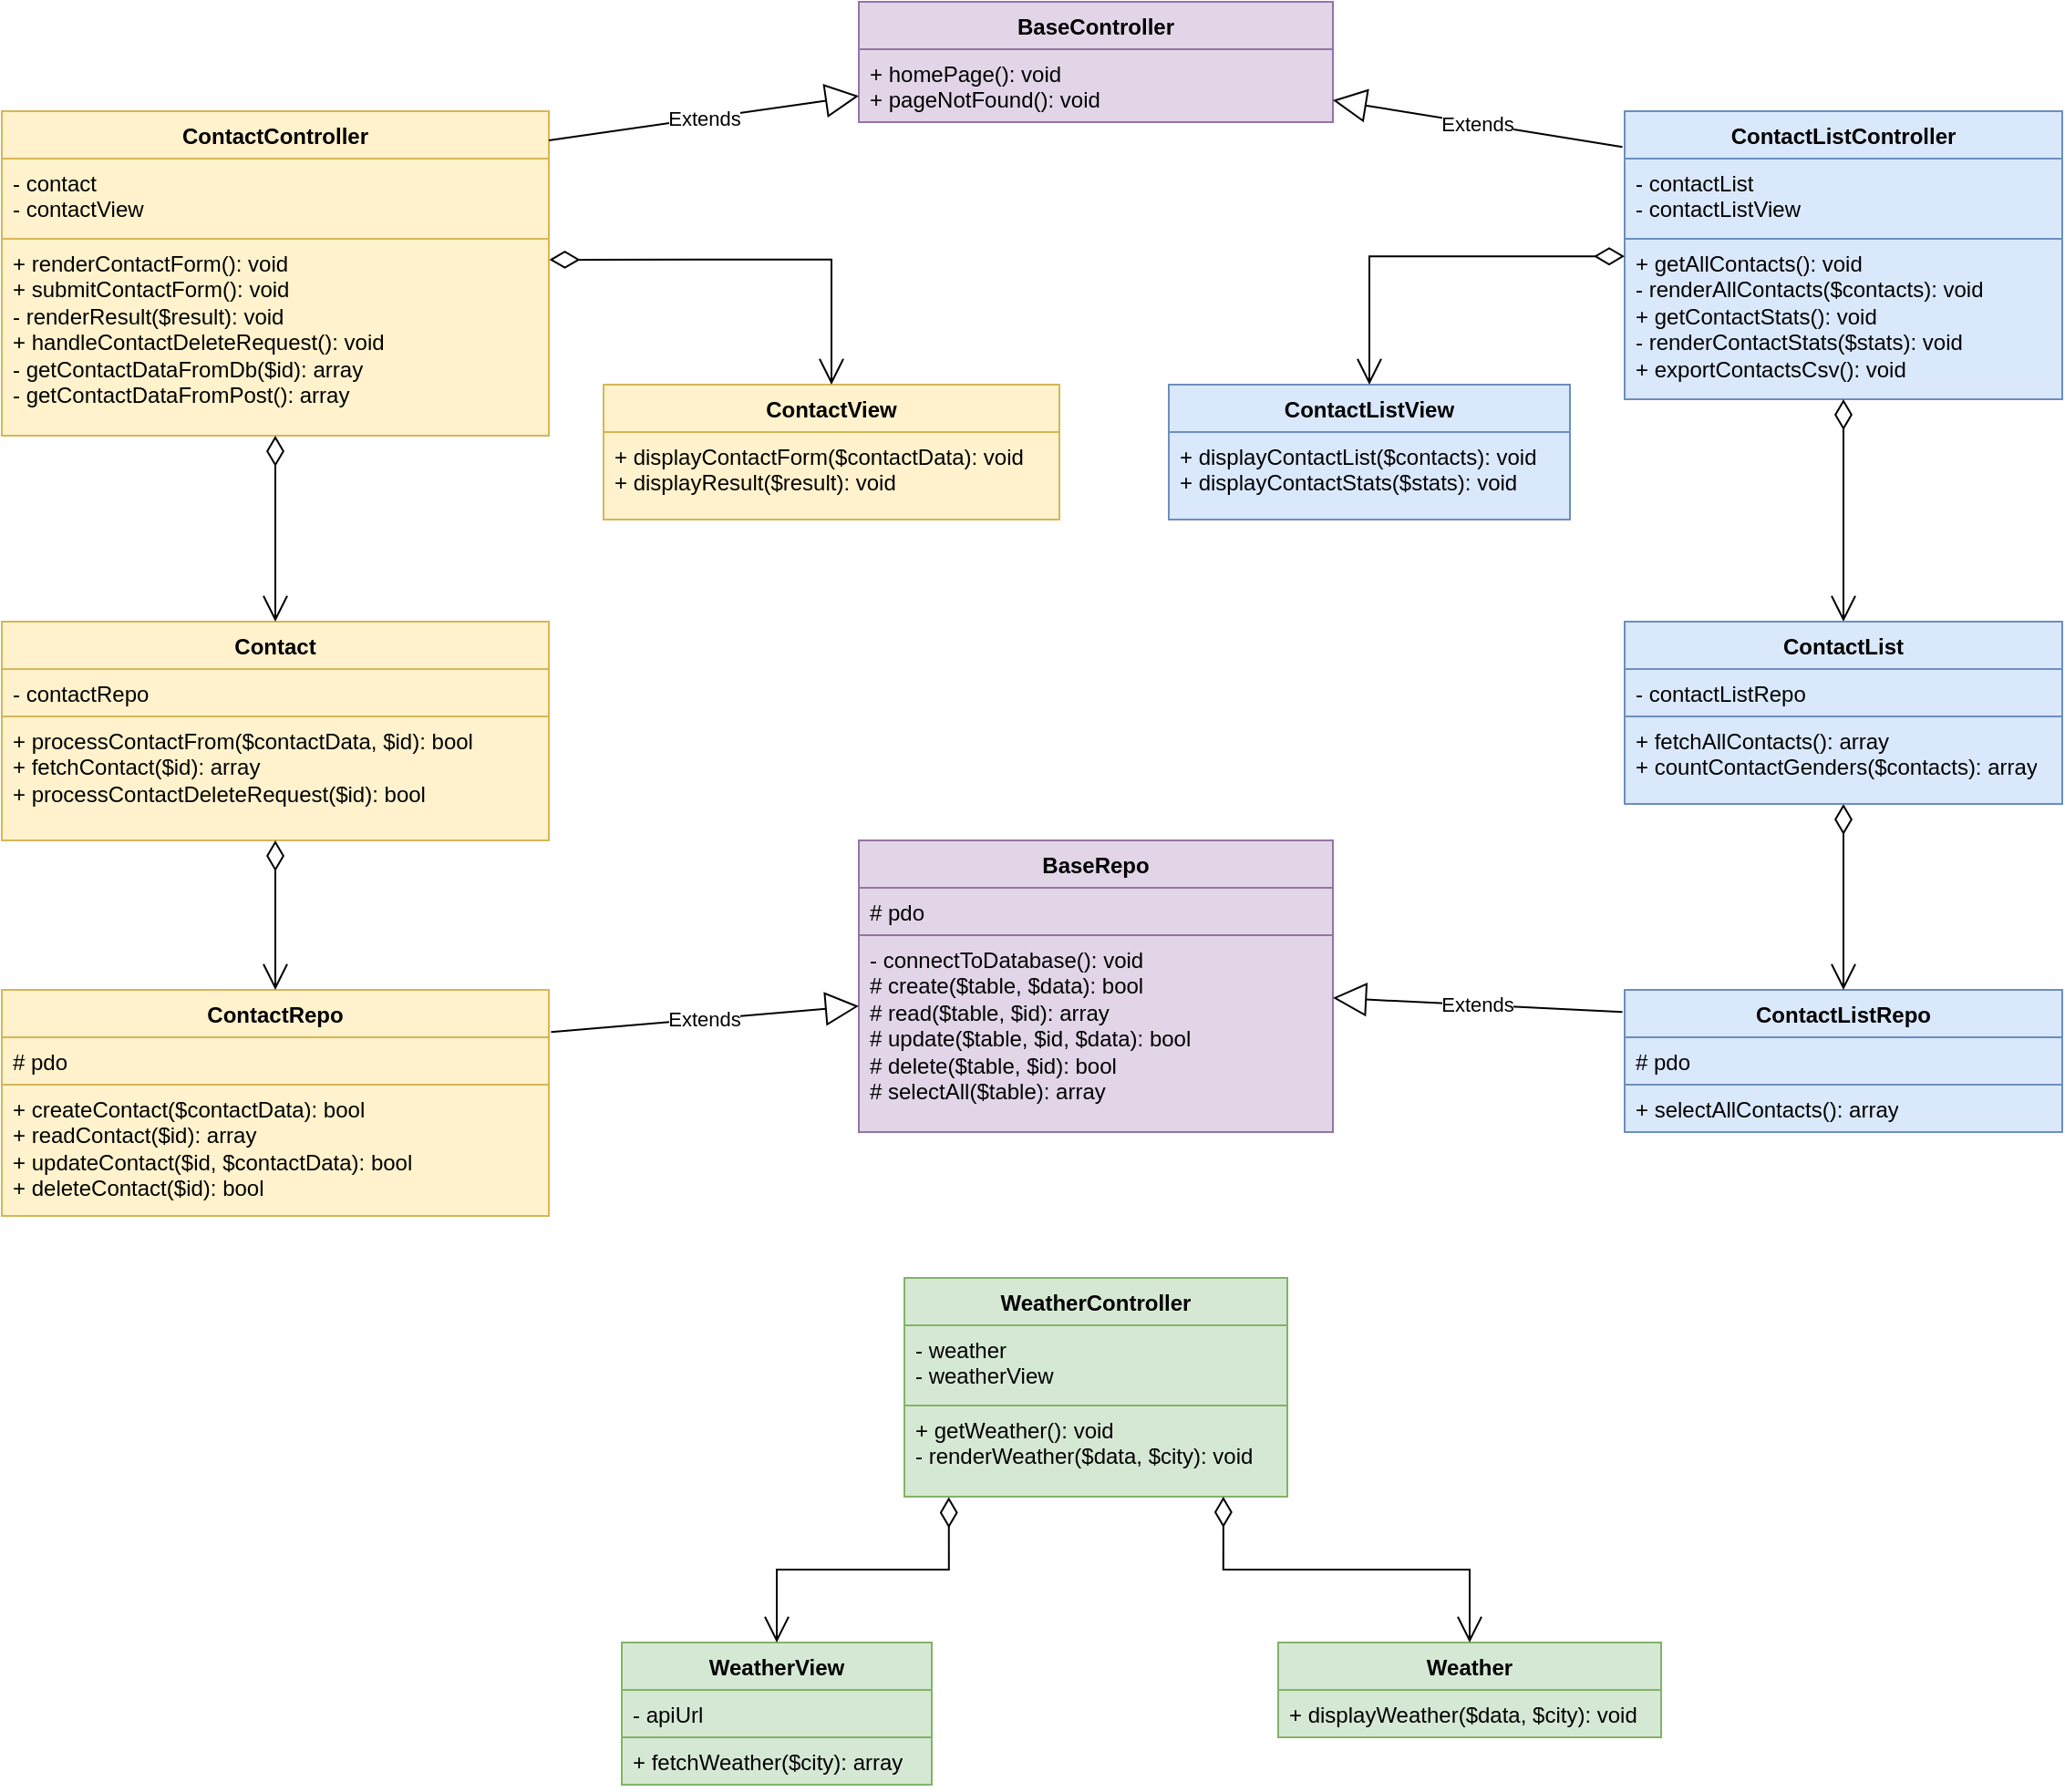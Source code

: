 <mxfile version="24.7.5">
  <diagram id="C5RBs43oDa-KdzZeNtuy" name="Page-1">
    <mxGraphModel dx="1038" dy="623" grid="1" gridSize="10" guides="1" tooltips="1" connect="1" arrows="1" fold="1" page="1" pageScale="1" pageWidth="1400" pageHeight="2000" math="0" shadow="0">
      <root>
        <mxCell id="WIyWlLk6GJQsqaUBKTNV-0" />
        <mxCell id="WIyWlLk6GJQsqaUBKTNV-1" parent="WIyWlLk6GJQsqaUBKTNV-0" />
        <mxCell id="tFIMrw9xUKh2zcq4Kfw1-0" value="BaseController" style="swimlane;fontStyle=1;align=center;verticalAlign=top;childLayout=stackLayout;horizontal=1;startSize=26;horizontalStack=0;resizeParent=1;resizeParentMax=0;resizeLast=0;collapsible=1;marginBottom=0;whiteSpace=wrap;html=1;fillColor=#e1d5e7;strokeColor=#9673a6;" parent="WIyWlLk6GJQsqaUBKTNV-1" vertex="1">
          <mxGeometry x="490" y="60" width="260" height="66" as="geometry" />
        </mxCell>
        <mxCell id="tFIMrw9xUKh2zcq4Kfw1-3" value="+ homePage(): void&lt;div&gt;+ pageNotFound(): void&lt;br&gt;&lt;/div&gt;" style="text;strokeColor=#9673a6;fillColor=#e1d5e7;align=left;verticalAlign=top;spacingLeft=4;spacingRight=4;overflow=hidden;rotatable=0;points=[[0,0.5],[1,0.5]];portConstraint=eastwest;whiteSpace=wrap;html=1;" parent="tFIMrw9xUKh2zcq4Kfw1-0" vertex="1">
          <mxGeometry y="26" width="260" height="40" as="geometry" />
        </mxCell>
        <mxCell id="tFIMrw9xUKh2zcq4Kfw1-4" value="BaseRepo" style="swimlane;fontStyle=1;align=center;verticalAlign=top;childLayout=stackLayout;horizontal=1;startSize=26;horizontalStack=0;resizeParent=1;resizeParentMax=0;resizeLast=0;collapsible=1;marginBottom=0;whiteSpace=wrap;html=1;fillColor=#e1d5e7;strokeColor=#9673a6;" parent="WIyWlLk6GJQsqaUBKTNV-1" vertex="1">
          <mxGeometry x="490" y="520" width="260" height="160" as="geometry" />
        </mxCell>
        <mxCell id="tFIMrw9xUKh2zcq4Kfw1-5" value="# pdo" style="text;strokeColor=#9673a6;fillColor=#e1d5e7;align=left;verticalAlign=top;spacingLeft=4;spacingRight=4;overflow=hidden;rotatable=0;points=[[0,0.5],[1,0.5]];portConstraint=eastwest;whiteSpace=wrap;html=1;" parent="tFIMrw9xUKh2zcq4Kfw1-4" vertex="1">
          <mxGeometry y="26" width="260" height="26" as="geometry" />
        </mxCell>
        <mxCell id="tFIMrw9xUKh2zcq4Kfw1-7" value="- connectToDatabase(): void&lt;div&gt;# create($table, $data): bool&lt;/div&gt;&lt;div&gt;# read($table, $id): array&lt;/div&gt;&lt;div&gt;# update($table, $id, $data): bool&lt;/div&gt;&lt;div&gt;# delete($table, $id): bool&lt;/div&gt;&lt;div&gt;# selectAll($table): array&lt;/div&gt;&lt;div&gt;&lt;br&gt;&lt;/div&gt;" style="text;strokeColor=#9673a6;fillColor=#e1d5e7;align=left;verticalAlign=top;spacingLeft=4;spacingRight=4;overflow=hidden;rotatable=0;points=[[0,0.5],[1,0.5]];portConstraint=eastwest;whiteSpace=wrap;html=1;" parent="tFIMrw9xUKh2zcq4Kfw1-4" vertex="1">
          <mxGeometry y="52" width="260" height="108" as="geometry" />
        </mxCell>
        <mxCell id="tFIMrw9xUKh2zcq4Kfw1-13" value="ContactController" style="swimlane;fontStyle=1;align=center;verticalAlign=top;childLayout=stackLayout;horizontal=1;startSize=26;horizontalStack=0;resizeParent=1;resizeParentMax=0;resizeLast=0;collapsible=1;marginBottom=0;whiteSpace=wrap;html=1;fillColor=#fff2cc;strokeColor=#d6b656;" parent="WIyWlLk6GJQsqaUBKTNV-1" vertex="1">
          <mxGeometry x="20" y="120" width="300" height="178" as="geometry" />
        </mxCell>
        <mxCell id="tFIMrw9xUKh2zcq4Kfw1-14" value="- contact&lt;div&gt;- contactView&lt;/div&gt;" style="text;strokeColor=#d6b656;fillColor=#fff2cc;align=left;verticalAlign=top;spacingLeft=4;spacingRight=4;overflow=hidden;rotatable=0;points=[[0,0.5],[1,0.5]];portConstraint=eastwest;whiteSpace=wrap;html=1;" parent="tFIMrw9xUKh2zcq4Kfw1-13" vertex="1">
          <mxGeometry y="26" width="300" height="44" as="geometry" />
        </mxCell>
        <mxCell id="tFIMrw9xUKh2zcq4Kfw1-16" value="+ renderContactForm(): void&lt;div&gt;+ submitContactForm(): void&lt;/div&gt;&lt;div&gt;- renderResult($result): void&lt;/div&gt;&lt;div&gt;+ handleContactDeleteRequest(): void&lt;/div&gt;&lt;div&gt;- getContactDataFromDb($id): array&lt;/div&gt;&lt;div&gt;- getContactDataFromPost(): array&lt;/div&gt;" style="text;strokeColor=#d6b656;fillColor=#fff2cc;align=left;verticalAlign=top;spacingLeft=4;spacingRight=4;overflow=hidden;rotatable=0;points=[[0,0.5],[1,0.5]];portConstraint=eastwest;whiteSpace=wrap;html=1;" parent="tFIMrw9xUKh2zcq4Kfw1-13" vertex="1">
          <mxGeometry y="70" width="300" height="108" as="geometry" />
        </mxCell>
        <mxCell id="tFIMrw9xUKh2zcq4Kfw1-17" value="Contact" style="swimlane;fontStyle=1;align=center;verticalAlign=top;childLayout=stackLayout;horizontal=1;startSize=26;horizontalStack=0;resizeParent=1;resizeParentMax=0;resizeLast=0;collapsible=1;marginBottom=0;whiteSpace=wrap;html=1;fillColor=#fff2cc;strokeColor=#d6b656;" parent="WIyWlLk6GJQsqaUBKTNV-1" vertex="1">
          <mxGeometry x="20" y="400" width="300" height="120" as="geometry" />
        </mxCell>
        <mxCell id="tFIMrw9xUKh2zcq4Kfw1-18" value="- contactRepo" style="text;strokeColor=#d6b656;fillColor=#fff2cc;align=left;verticalAlign=top;spacingLeft=4;spacingRight=4;overflow=hidden;rotatable=0;points=[[0,0.5],[1,0.5]];portConstraint=eastwest;whiteSpace=wrap;html=1;" parent="tFIMrw9xUKh2zcq4Kfw1-17" vertex="1">
          <mxGeometry y="26" width="300" height="26" as="geometry" />
        </mxCell>
        <mxCell id="tFIMrw9xUKh2zcq4Kfw1-20" value="+ processContactFrom($contactData, $id): bool&lt;div&gt;+ fetchContact($id): array&lt;/div&gt;&lt;div&gt;+ processContactDeleteRequest($id): bool&lt;/div&gt;" style="text;strokeColor=#d6b656;fillColor=#fff2cc;align=left;verticalAlign=top;spacingLeft=4;spacingRight=4;overflow=hidden;rotatable=0;points=[[0,0.5],[1,0.5]];portConstraint=eastwest;whiteSpace=wrap;html=1;" parent="tFIMrw9xUKh2zcq4Kfw1-17" vertex="1">
          <mxGeometry y="52" width="300" height="68" as="geometry" />
        </mxCell>
        <mxCell id="tFIMrw9xUKh2zcq4Kfw1-21" value="ContactRepo" style="swimlane;fontStyle=1;align=center;verticalAlign=top;childLayout=stackLayout;horizontal=1;startSize=26;horizontalStack=0;resizeParent=1;resizeParentMax=0;resizeLast=0;collapsible=1;marginBottom=0;whiteSpace=wrap;html=1;fillColor=#fff2cc;strokeColor=#d6b656;" parent="WIyWlLk6GJQsqaUBKTNV-1" vertex="1">
          <mxGeometry x="20" y="602" width="300" height="124" as="geometry" />
        </mxCell>
        <mxCell id="tFIMrw9xUKh2zcq4Kfw1-22" value="# pdo" style="text;strokeColor=#d6b656;fillColor=#fff2cc;align=left;verticalAlign=top;spacingLeft=4;spacingRight=4;overflow=hidden;rotatable=0;points=[[0,0.5],[1,0.5]];portConstraint=eastwest;whiteSpace=wrap;html=1;" parent="tFIMrw9xUKh2zcq4Kfw1-21" vertex="1">
          <mxGeometry y="26" width="300" height="26" as="geometry" />
        </mxCell>
        <mxCell id="tFIMrw9xUKh2zcq4Kfw1-24" value="+ createContact($contactData): bool&lt;div&gt;+ readContact($id): array&lt;/div&gt;&lt;div&gt;+ updateContact($id, $contactData): bool&lt;/div&gt;&lt;div&gt;+ deleteContact($id): bool&lt;/div&gt;" style="text;strokeColor=#d6b656;fillColor=#fff2cc;align=left;verticalAlign=top;spacingLeft=4;spacingRight=4;overflow=hidden;rotatable=0;points=[[0,0.5],[1,0.5]];portConstraint=eastwest;whiteSpace=wrap;html=1;" parent="tFIMrw9xUKh2zcq4Kfw1-21" vertex="1">
          <mxGeometry y="52" width="300" height="72" as="geometry" />
        </mxCell>
        <mxCell id="tFIMrw9xUKh2zcq4Kfw1-25" value="ContactView" style="swimlane;fontStyle=1;align=center;verticalAlign=top;childLayout=stackLayout;horizontal=1;startSize=26;horizontalStack=0;resizeParent=1;resizeParentMax=0;resizeLast=0;collapsible=1;marginBottom=0;whiteSpace=wrap;html=1;fillColor=#fff2cc;strokeColor=#d6b656;" parent="WIyWlLk6GJQsqaUBKTNV-1" vertex="1">
          <mxGeometry x="350" y="270" width="250" height="74" as="geometry" />
        </mxCell>
        <mxCell id="tFIMrw9xUKh2zcq4Kfw1-28" value="+ displayContactForm($contactData): void&lt;div&gt;+ displayResult($result): void&lt;/div&gt;" style="text;strokeColor=#d6b656;fillColor=#fff2cc;align=left;verticalAlign=top;spacingLeft=4;spacingRight=4;overflow=hidden;rotatable=0;points=[[0,0.5],[1,0.5]];portConstraint=eastwest;whiteSpace=wrap;html=1;" parent="tFIMrw9xUKh2zcq4Kfw1-25" vertex="1">
          <mxGeometry y="26" width="250" height="48" as="geometry" />
        </mxCell>
        <mxCell id="tFIMrw9xUKh2zcq4Kfw1-30" value="ContactListController" style="swimlane;fontStyle=1;align=center;verticalAlign=top;childLayout=stackLayout;horizontal=1;startSize=26;horizontalStack=0;resizeParent=1;resizeParentMax=0;resizeLast=0;collapsible=1;marginBottom=0;whiteSpace=wrap;html=1;fillColor=#dae8fc;strokeColor=#6c8ebf;" parent="WIyWlLk6GJQsqaUBKTNV-1" vertex="1">
          <mxGeometry x="910" y="120" width="240" height="158" as="geometry">
            <mxRectangle x="740" y="193" width="150" height="30" as="alternateBounds" />
          </mxGeometry>
        </mxCell>
        <mxCell id="tFIMrw9xUKh2zcq4Kfw1-31" value="- contactList&lt;div&gt;- contactListView&lt;/div&gt;" style="text;strokeColor=#6c8ebf;fillColor=#dae8fc;align=left;verticalAlign=top;spacingLeft=4;spacingRight=4;overflow=hidden;rotatable=0;points=[[0,0.5],[1,0.5]];portConstraint=eastwest;whiteSpace=wrap;html=1;" parent="tFIMrw9xUKh2zcq4Kfw1-30" vertex="1">
          <mxGeometry y="26" width="240" height="44" as="geometry" />
        </mxCell>
        <mxCell id="tFIMrw9xUKh2zcq4Kfw1-33" value="+ getAllContacts(): void&lt;div&gt;- renderAllContacts($contacts): void&lt;/div&gt;&lt;div&gt;+ getContactStats(): void&lt;/div&gt;&lt;div&gt;- renderContactStats($stats): void&lt;/div&gt;&lt;div&gt;+ exportContactsCsv(): void&lt;/div&gt;" style="text;strokeColor=#6c8ebf;fillColor=#dae8fc;align=left;verticalAlign=top;spacingLeft=4;spacingRight=4;overflow=hidden;rotatable=0;points=[[0,0.5],[1,0.5]];portConstraint=eastwest;whiteSpace=wrap;html=1;" parent="tFIMrw9xUKh2zcq4Kfw1-30" vertex="1">
          <mxGeometry y="70" width="240" height="88" as="geometry" />
        </mxCell>
        <mxCell id="tFIMrw9xUKh2zcq4Kfw1-38" value="ContactListRepo" style="swimlane;fontStyle=1;align=center;verticalAlign=top;childLayout=stackLayout;horizontal=1;startSize=26;horizontalStack=0;resizeParent=1;resizeParentMax=0;resizeLast=0;collapsible=1;marginBottom=0;whiteSpace=wrap;html=1;fillColor=#dae8fc;strokeColor=#6c8ebf;" parent="WIyWlLk6GJQsqaUBKTNV-1" vertex="1">
          <mxGeometry x="910" y="602" width="240" height="78" as="geometry" />
        </mxCell>
        <mxCell id="tFIMrw9xUKh2zcq4Kfw1-39" value="# pdo" style="text;strokeColor=#6c8ebf;fillColor=#dae8fc;align=left;verticalAlign=top;spacingLeft=4;spacingRight=4;overflow=hidden;rotatable=0;points=[[0,0.5],[1,0.5]];portConstraint=eastwest;whiteSpace=wrap;html=1;" parent="tFIMrw9xUKh2zcq4Kfw1-38" vertex="1">
          <mxGeometry y="26" width="240" height="26" as="geometry" />
        </mxCell>
        <mxCell id="tFIMrw9xUKh2zcq4Kfw1-41" value="+ selectAllContacts(): array" style="text;strokeColor=#6c8ebf;fillColor=#dae8fc;align=left;verticalAlign=top;spacingLeft=4;spacingRight=4;overflow=hidden;rotatable=0;points=[[0,0.5],[1,0.5]];portConstraint=eastwest;whiteSpace=wrap;html=1;" parent="tFIMrw9xUKh2zcq4Kfw1-38" vertex="1">
          <mxGeometry y="52" width="240" height="26" as="geometry" />
        </mxCell>
        <mxCell id="tFIMrw9xUKh2zcq4Kfw1-46" value="Extends" style="endArrow=block;endSize=16;endFill=0;html=1;rounded=0;" parent="WIyWlLk6GJQsqaUBKTNV-1" target="tFIMrw9xUKh2zcq4Kfw1-0" edge="1">
          <mxGeometry width="160" relative="1" as="geometry">
            <mxPoint x="320" y="136" as="sourcePoint" />
            <mxPoint x="440" y="112" as="targetPoint" />
          </mxGeometry>
        </mxCell>
        <mxCell id="tFIMrw9xUKh2zcq4Kfw1-47" value="Extends" style="endArrow=block;endSize=16;endFill=0;html=1;rounded=0;exitX=-0.005;exitY=0.124;exitDx=0;exitDy=0;exitPerimeter=0;" parent="WIyWlLk6GJQsqaUBKTNV-1" source="tFIMrw9xUKh2zcq4Kfw1-30" target="tFIMrw9xUKh2zcq4Kfw1-0" edge="1">
          <mxGeometry width="160" relative="1" as="geometry">
            <mxPoint x="420" y="510" as="sourcePoint" />
            <mxPoint x="360" y="120" as="targetPoint" />
          </mxGeometry>
        </mxCell>
        <mxCell id="tFIMrw9xUKh2zcq4Kfw1-50" value="" style="endArrow=open;html=1;endSize=12;startArrow=diamondThin;startSize=14;startFill=0;edgeStyle=orthogonalEdgeStyle;align=left;verticalAlign=bottom;rounded=0;" parent="WIyWlLk6GJQsqaUBKTNV-1" source="tFIMrw9xUKh2zcq4Kfw1-30" target="tFIMrw9xUKh2zcq4Kfw1-34" edge="1">
          <mxGeometry x="-1" y="3" relative="1" as="geometry">
            <mxPoint x="230" y="320" as="sourcePoint" />
            <mxPoint x="160" y="380" as="targetPoint" />
            <Array as="points" />
          </mxGeometry>
        </mxCell>
        <mxCell id="tFIMrw9xUKh2zcq4Kfw1-51" value="" style="endArrow=open;html=1;endSize=12;startArrow=diamondThin;startSize=14;startFill=0;edgeStyle=orthogonalEdgeStyle;align=left;verticalAlign=bottom;rounded=0;exitX=0.5;exitY=1;exitDx=0;exitDy=0;entryX=0.5;entryY=0;entryDx=0;entryDy=0;" parent="WIyWlLk6GJQsqaUBKTNV-1" source="tFIMrw9xUKh2zcq4Kfw1-13" target="tFIMrw9xUKh2zcq4Kfw1-17" edge="1">
          <mxGeometry x="-1" y="3" relative="1" as="geometry">
            <mxPoint x="420" y="380" as="sourcePoint" />
            <mxPoint x="580" y="380" as="targetPoint" />
          </mxGeometry>
        </mxCell>
        <mxCell id="tFIMrw9xUKh2zcq4Kfw1-52" value="" style="endArrow=open;html=1;endSize=12;startArrow=diamondThin;startSize=14;startFill=0;edgeStyle=orthogonalEdgeStyle;align=left;verticalAlign=bottom;rounded=0;entryX=0.5;entryY=0;entryDx=0;entryDy=0;" parent="WIyWlLk6GJQsqaUBKTNV-1" source="tFIMrw9xUKh2zcq4Kfw1-34" target="tFIMrw9xUKh2zcq4Kfw1-38" edge="1">
          <mxGeometry x="-1" y="3" relative="1" as="geometry">
            <mxPoint x="420" y="510" as="sourcePoint" />
            <mxPoint x="580" y="510" as="targetPoint" />
          </mxGeometry>
        </mxCell>
        <mxCell id="tFIMrw9xUKh2zcq4Kfw1-53" value="" style="endArrow=open;html=1;endSize=12;startArrow=diamondThin;startSize=14;startFill=0;edgeStyle=orthogonalEdgeStyle;align=left;verticalAlign=bottom;rounded=0;" parent="WIyWlLk6GJQsqaUBKTNV-1" source="tFIMrw9xUKh2zcq4Kfw1-17" target="tFIMrw9xUKh2zcq4Kfw1-21" edge="1">
          <mxGeometry x="-1" y="3" relative="1" as="geometry">
            <mxPoint x="420" y="510" as="sourcePoint" />
            <mxPoint x="580" y="510" as="targetPoint" />
          </mxGeometry>
        </mxCell>
        <mxCell id="tFIMrw9xUKh2zcq4Kfw1-54" value="Extends" style="endArrow=block;endSize=16;endFill=0;html=1;rounded=0;exitX=-0.005;exitY=0.156;exitDx=0;exitDy=0;exitPerimeter=0;" parent="WIyWlLk6GJQsqaUBKTNV-1" source="tFIMrw9xUKh2zcq4Kfw1-38" target="tFIMrw9xUKh2zcq4Kfw1-4" edge="1">
          <mxGeometry width="160" relative="1" as="geometry">
            <mxPoint x="160" y="670" as="sourcePoint" />
            <mxPoint x="580" y="510" as="targetPoint" />
          </mxGeometry>
        </mxCell>
        <mxCell id="tFIMrw9xUKh2zcq4Kfw1-55" value="Extends" style="endArrow=block;endSize=16;endFill=0;html=1;rounded=0;exitX=1.004;exitY=0.186;exitDx=0;exitDy=0;exitPerimeter=0;" parent="WIyWlLk6GJQsqaUBKTNV-1" source="tFIMrw9xUKh2zcq4Kfw1-21" target="tFIMrw9xUKh2zcq4Kfw1-4" edge="1">
          <mxGeometry width="160" relative="1" as="geometry">
            <mxPoint x="420" y="510" as="sourcePoint" />
            <mxPoint x="580" y="510" as="targetPoint" />
          </mxGeometry>
        </mxCell>
        <mxCell id="tFIMrw9xUKh2zcq4Kfw1-34" value="ContactList" style="swimlane;fontStyle=1;align=center;verticalAlign=top;childLayout=stackLayout;horizontal=1;startSize=26;horizontalStack=0;resizeParent=1;resizeParentMax=0;resizeLast=0;collapsible=1;marginBottom=0;whiteSpace=wrap;html=1;fillColor=#dae8fc;strokeColor=#6c8ebf;" parent="WIyWlLk6GJQsqaUBKTNV-1" vertex="1">
          <mxGeometry x="910" y="400" width="240" height="100" as="geometry" />
        </mxCell>
        <mxCell id="tFIMrw9xUKh2zcq4Kfw1-35" value="- contactListRepo" style="text;strokeColor=#6c8ebf;fillColor=#dae8fc;align=left;verticalAlign=top;spacingLeft=4;spacingRight=4;overflow=hidden;rotatable=0;points=[[0,0.5],[1,0.5]];portConstraint=eastwest;whiteSpace=wrap;html=1;" parent="tFIMrw9xUKh2zcq4Kfw1-34" vertex="1">
          <mxGeometry y="26" width="240" height="26" as="geometry" />
        </mxCell>
        <mxCell id="tFIMrw9xUKh2zcq4Kfw1-37" value="+ fetchAllContacts(): array&lt;div&gt;+ countContactGenders($contacts): array&lt;/div&gt;" style="text;strokeColor=#6c8ebf;fillColor=#dae8fc;align=left;verticalAlign=top;spacingLeft=4;spacingRight=4;overflow=hidden;rotatable=0;points=[[0,0.5],[1,0.5]];portConstraint=eastwest;whiteSpace=wrap;html=1;" parent="tFIMrw9xUKh2zcq4Kfw1-34" vertex="1">
          <mxGeometry y="52" width="240" height="48" as="geometry" />
        </mxCell>
        <mxCell id="tFIMrw9xUKh2zcq4Kfw1-42" value="ContactListView" style="swimlane;fontStyle=1;align=center;verticalAlign=top;childLayout=stackLayout;horizontal=1;startSize=26;horizontalStack=0;resizeParent=1;resizeParentMax=0;resizeLast=0;collapsible=1;marginBottom=0;whiteSpace=wrap;html=1;fillColor=#dae8fc;strokeColor=#6c8ebf;" parent="WIyWlLk6GJQsqaUBKTNV-1" vertex="1">
          <mxGeometry x="660" y="270" width="220" height="74" as="geometry" />
        </mxCell>
        <mxCell id="tFIMrw9xUKh2zcq4Kfw1-45" value="+ displayContactList($contacts): void&lt;div&gt;+ displayContactStats($stats): void&lt;/div&gt;" style="text;strokeColor=#6c8ebf;fillColor=#dae8fc;align=left;verticalAlign=top;spacingLeft=4;spacingRight=4;overflow=hidden;rotatable=0;points=[[0,0.5],[1,0.5]];portConstraint=eastwest;whiteSpace=wrap;html=1;" parent="tFIMrw9xUKh2zcq4Kfw1-42" vertex="1">
          <mxGeometry y="26" width="220" height="48" as="geometry" />
        </mxCell>
        <mxCell id="BIKRHAEgS_KkoJdKM_LC-7" value="" style="endArrow=open;html=1;endSize=12;startArrow=diamondThin;startSize=14;startFill=0;edgeStyle=orthogonalEdgeStyle;align=left;verticalAlign=bottom;rounded=0;exitX=1.001;exitY=0.106;exitDx=0;exitDy=0;exitPerimeter=0;entryX=0.5;entryY=0;entryDx=0;entryDy=0;" parent="WIyWlLk6GJQsqaUBKTNV-1" source="tFIMrw9xUKh2zcq4Kfw1-16" target="tFIMrw9xUKh2zcq4Kfw1-25" edge="1">
          <mxGeometry x="-1" y="3" relative="1" as="geometry">
            <mxPoint x="500" y="390" as="sourcePoint" />
            <mxPoint x="660" y="390" as="targetPoint" />
          </mxGeometry>
        </mxCell>
        <mxCell id="BIKRHAEgS_KkoJdKM_LC-8" value="" style="endArrow=open;html=1;endSize=12;startArrow=diamondThin;startSize=14;startFill=0;edgeStyle=orthogonalEdgeStyle;align=left;verticalAlign=bottom;rounded=0;entryX=0.5;entryY=0;entryDx=0;entryDy=0;exitX=0;exitY=0.109;exitDx=0;exitDy=0;exitPerimeter=0;" parent="WIyWlLk6GJQsqaUBKTNV-1" source="tFIMrw9xUKh2zcq4Kfw1-33" target="tFIMrw9xUKh2zcq4Kfw1-42" edge="1">
          <mxGeometry x="-1" y="3" relative="1" as="geometry">
            <mxPoint x="890" y="200" as="sourcePoint" />
            <mxPoint x="660" y="390" as="targetPoint" />
          </mxGeometry>
        </mxCell>
        <mxCell id="BIKRHAEgS_KkoJdKM_LC-9" value="WeatherController" style="swimlane;fontStyle=1;align=center;verticalAlign=top;childLayout=stackLayout;horizontal=1;startSize=26;horizontalStack=0;resizeParent=1;resizeParentMax=0;resizeLast=0;collapsible=1;marginBottom=0;whiteSpace=wrap;html=1;fillColor=#d5e8d4;strokeColor=#82b366;" parent="WIyWlLk6GJQsqaUBKTNV-1" vertex="1">
          <mxGeometry x="515" y="760" width="210" height="120" as="geometry" />
        </mxCell>
        <mxCell id="BIKRHAEgS_KkoJdKM_LC-10" value="- weather&lt;div&gt;- weatherView&lt;/div&gt;" style="text;strokeColor=#82b366;fillColor=#d5e8d4;align=left;verticalAlign=top;spacingLeft=4;spacingRight=4;overflow=hidden;rotatable=0;points=[[0,0.5],[1,0.5]];portConstraint=eastwest;whiteSpace=wrap;html=1;" parent="BIKRHAEgS_KkoJdKM_LC-9" vertex="1">
          <mxGeometry y="26" width="210" height="44" as="geometry" />
        </mxCell>
        <mxCell id="BIKRHAEgS_KkoJdKM_LC-12" value="+ getWeather(): void&lt;div&gt;- renderWeather($data, $city): void&lt;/div&gt;" style="text;strokeColor=#82b366;fillColor=#d5e8d4;align=left;verticalAlign=top;spacingLeft=4;spacingRight=4;overflow=hidden;rotatable=0;points=[[0,0.5],[1,0.5]];portConstraint=eastwest;whiteSpace=wrap;html=1;" parent="BIKRHAEgS_KkoJdKM_LC-9" vertex="1">
          <mxGeometry y="70" width="210" height="50" as="geometry" />
        </mxCell>
        <mxCell id="BIKRHAEgS_KkoJdKM_LC-13" value="WeatherView" style="swimlane;fontStyle=1;align=center;verticalAlign=top;childLayout=stackLayout;horizontal=1;startSize=26;horizontalStack=0;resizeParent=1;resizeParentMax=0;resizeLast=0;collapsible=1;marginBottom=0;whiteSpace=wrap;html=1;fillColor=#d5e8d4;strokeColor=#82b366;" parent="WIyWlLk6GJQsqaUBKTNV-1" vertex="1">
          <mxGeometry x="360" y="960" width="170" height="78" as="geometry" />
        </mxCell>
        <mxCell id="BIKRHAEgS_KkoJdKM_LC-14" value="- apiUrl" style="text;strokeColor=#82b366;fillColor=#d5e8d4;align=left;verticalAlign=top;spacingLeft=4;spacingRight=4;overflow=hidden;rotatable=0;points=[[0,0.5],[1,0.5]];portConstraint=eastwest;whiteSpace=wrap;html=1;" parent="BIKRHAEgS_KkoJdKM_LC-13" vertex="1">
          <mxGeometry y="26" width="170" height="26" as="geometry" />
        </mxCell>
        <mxCell id="BIKRHAEgS_KkoJdKM_LC-16" value="+ fetchWeather($city): array" style="text;strokeColor=#82b366;fillColor=#d5e8d4;align=left;verticalAlign=top;spacingLeft=4;spacingRight=4;overflow=hidden;rotatable=0;points=[[0,0.5],[1,0.5]];portConstraint=eastwest;whiteSpace=wrap;html=1;" parent="BIKRHAEgS_KkoJdKM_LC-13" vertex="1">
          <mxGeometry y="52" width="170" height="26" as="geometry" />
        </mxCell>
        <mxCell id="BIKRHAEgS_KkoJdKM_LC-17" value="Weather" style="swimlane;fontStyle=1;align=center;verticalAlign=top;childLayout=stackLayout;horizontal=1;startSize=26;horizontalStack=0;resizeParent=1;resizeParentMax=0;resizeLast=0;collapsible=1;marginBottom=0;whiteSpace=wrap;html=1;fillColor=#d5e8d4;strokeColor=#82b366;" parent="WIyWlLk6GJQsqaUBKTNV-1" vertex="1">
          <mxGeometry x="720" y="960" width="210" height="52" as="geometry" />
        </mxCell>
        <mxCell id="BIKRHAEgS_KkoJdKM_LC-20" value="+ displayWeather($data, $city): void" style="text;strokeColor=#82b366;fillColor=#d5e8d4;align=left;verticalAlign=top;spacingLeft=4;spacingRight=4;overflow=hidden;rotatable=0;points=[[0,0.5],[1,0.5]];portConstraint=eastwest;whiteSpace=wrap;html=1;" parent="BIKRHAEgS_KkoJdKM_LC-17" vertex="1">
          <mxGeometry y="26" width="210" height="26" as="geometry" />
        </mxCell>
        <mxCell id="BIKRHAEgS_KkoJdKM_LC-21" value="" style="endArrow=open;html=1;endSize=12;startArrow=diamondThin;startSize=14;startFill=0;edgeStyle=orthogonalEdgeStyle;align=left;verticalAlign=bottom;rounded=0;exitX=0.116;exitY=1.006;exitDx=0;exitDy=0;exitPerimeter=0;entryX=0.5;entryY=0;entryDx=0;entryDy=0;" parent="WIyWlLk6GJQsqaUBKTNV-1" source="BIKRHAEgS_KkoJdKM_LC-12" target="BIKRHAEgS_KkoJdKM_LC-13" edge="1">
          <mxGeometry x="-1" y="3" relative="1" as="geometry">
            <mxPoint x="510" y="930" as="sourcePoint" />
            <mxPoint x="670" y="930" as="targetPoint" />
          </mxGeometry>
        </mxCell>
        <mxCell id="BIKRHAEgS_KkoJdKM_LC-22" value="" style="endArrow=open;html=1;endSize=12;startArrow=diamondThin;startSize=14;startFill=0;edgeStyle=orthogonalEdgeStyle;align=left;verticalAlign=bottom;rounded=0;exitX=0.833;exitY=1;exitDx=0;exitDy=0;exitPerimeter=0;entryX=0.5;entryY=0;entryDx=0;entryDy=0;" parent="WIyWlLk6GJQsqaUBKTNV-1" source="BIKRHAEgS_KkoJdKM_LC-12" target="BIKRHAEgS_KkoJdKM_LC-17" edge="1">
          <mxGeometry x="-1" y="3" relative="1" as="geometry">
            <mxPoint x="510" y="930" as="sourcePoint" />
            <mxPoint x="670" y="930" as="targetPoint" />
          </mxGeometry>
        </mxCell>
      </root>
    </mxGraphModel>
  </diagram>
</mxfile>
